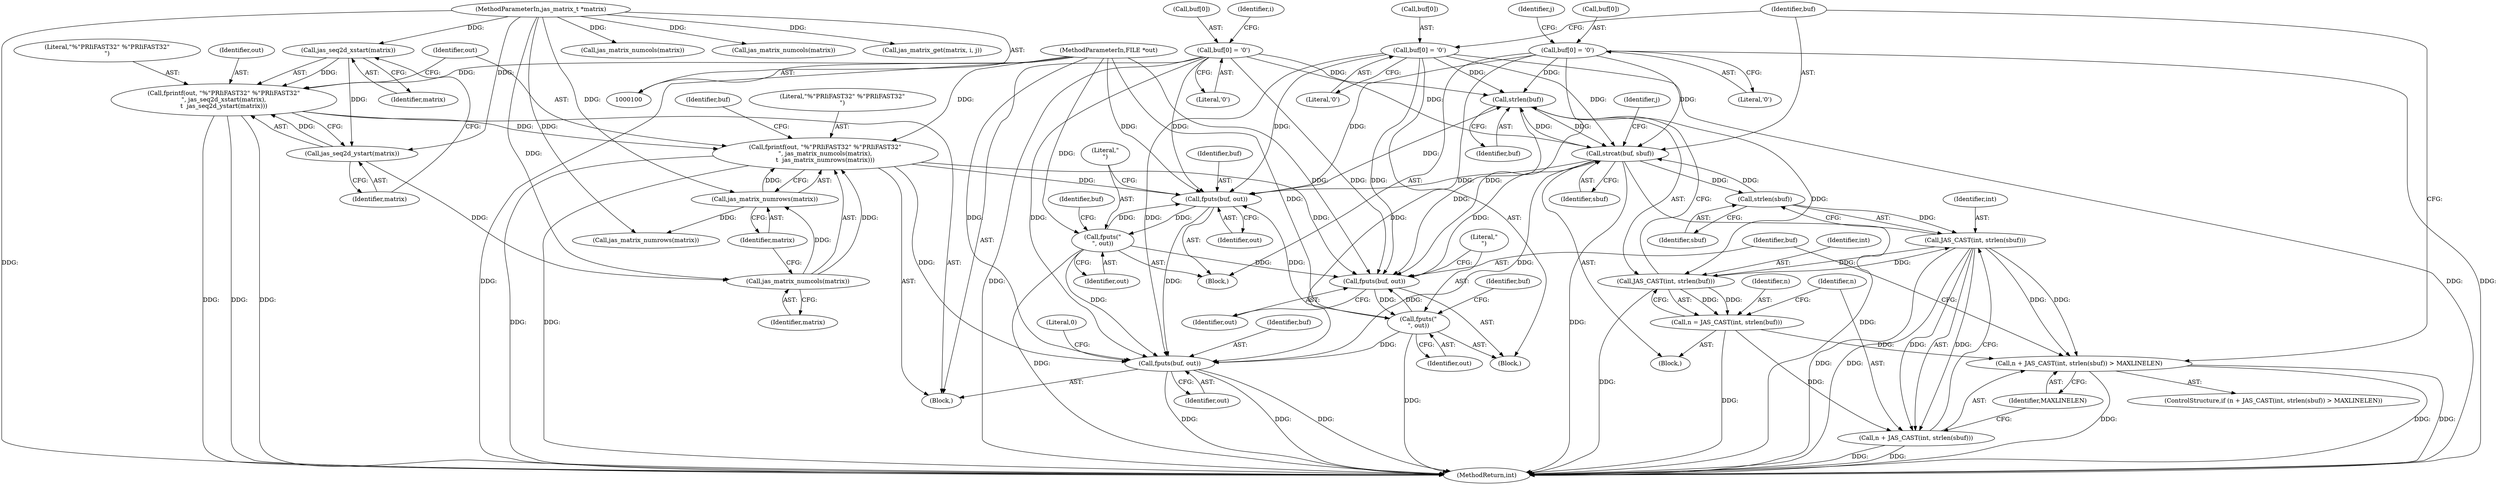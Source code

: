 digraph "0_jasper_d42b2388f7f8e0332c846675133acea151fc557a_29@API" {
"1000161" [label="(Call,strlen(buf))"];
"1000124" [label="(Call,buf[0] = '\0')"];
"1000184" [label="(Call,strcat(buf, sbuf))"];
"1000179" [label="(Call,buf[0] = '\0')"];
"1000161" [label="(Call,strlen(buf))"];
"1000195" [label="(Call,fputs(buf, out))"];
"1000201" [label="(Call,buf[0] = '\0')"];
"1000176" [label="(Call,fputs(\"\n\", out))"];
"1000173" [label="(Call,fputs(buf, out))"];
"1000198" [label="(Call,fputs(\"\n\", out))"];
"1000102" [label="(MethodParameterIn,FILE *out)"];
"1000117" [label="(Call,fprintf(out, \"%\"PRIiFAST32\" %\"PRIiFAST32\"\n\", jas_matrix_numcols(matrix),\n\t  jas_matrix_numrows(matrix)))"];
"1000110" [label="(Call,fprintf(out, \"%\"PRIiFAST32\" %\"PRIiFAST32\"\n\", jas_seq2d_xstart(matrix),\n\t  jas_seq2d_ystart(matrix)))"];
"1000113" [label="(Call,jas_seq2d_xstart(matrix))"];
"1000101" [label="(MethodParameterIn,jas_matrix_t *matrix)"];
"1000115" [label="(Call,jas_seq2d_ystart(matrix))"];
"1000120" [label="(Call,jas_matrix_numcols(matrix))"];
"1000122" [label="(Call,jas_matrix_numrows(matrix))"];
"1000169" [label="(Call,strlen(sbuf))"];
"1000159" [label="(Call,JAS_CAST(int, strlen(buf)))"];
"1000157" [label="(Call,n = JAS_CAST(int, strlen(buf)))"];
"1000164" [label="(Call,n + JAS_CAST(int, strlen(sbuf)) > MAXLINELEN)"];
"1000165" [label="(Call,n + JAS_CAST(int, strlen(sbuf)))"];
"1000167" [label="(Call,JAS_CAST(int, strlen(sbuf)))"];
"1000206" [label="(Call,fputs(buf, out))"];
"1000191" [label="(Call,jas_matrix_numcols(matrix))"];
"1000165" [label="(Call,n + JAS_CAST(int, strlen(sbuf)))"];
"1000197" [label="(Identifier,out)"];
"1000177" [label="(Literal,\"\n\")"];
"1000146" [label="(Call,jas_matrix_numcols(matrix))"];
"1000112" [label="(Literal,\"%\"PRIiFAST32\" %\"PRIiFAST32\"\n\")"];
"1000164" [label="(Call,n + JAS_CAST(int, strlen(sbuf)) > MAXLINELEN)"];
"1000122" [label="(Call,jas_matrix_numrows(matrix))"];
"1000176" [label="(Call,fputs(\"\n\", out))"];
"1000183" [label="(Literal,'\0')"];
"1000195" [label="(Call,fputs(buf, out))"];
"1000169" [label="(Call,strlen(sbuf))"];
"1000174" [label="(Identifier,buf)"];
"1000113" [label="(Call,jas_seq2d_xstart(matrix))"];
"1000116" [label="(Identifier,matrix)"];
"1000179" [label="(Call,buf[0] = '\0')"];
"1000114" [label="(Identifier,matrix)"];
"1000200" [label="(Identifier,out)"];
"1000170" [label="(Identifier,sbuf)"];
"1000180" [label="(Call,buf[0])"];
"1000194" [label="(Block,)"];
"1000126" [label="(Identifier,buf)"];
"1000101" [label="(MethodParameterIn,jas_matrix_t *matrix)"];
"1000111" [label="(Identifier,out)"];
"1000118" [label="(Identifier,out)"];
"1000166" [label="(Identifier,n)"];
"1000125" [label="(Call,buf[0])"];
"1000206" [label="(Call,fputs(buf, out))"];
"1000160" [label="(Identifier,int)"];
"1000173" [label="(Call,fputs(buf, out))"];
"1000211" [label="(MethodReturn,int)"];
"1000207" [label="(Identifier,buf)"];
"1000128" [label="(Literal,'\0')"];
"1000205" [label="(Literal,'\0')"];
"1000158" [label="(Identifier,n)"];
"1000198" [label="(Call,fputs(\"\n\", out))"];
"1000208" [label="(Identifier,out)"];
"1000186" [label="(Identifier,sbuf)"];
"1000103" [label="(Block,)"];
"1000203" [label="(Identifier,buf)"];
"1000181" [label="(Identifier,buf)"];
"1000110" [label="(Call,fprintf(out, \"%\"PRIiFAST32\" %\"PRIiFAST32\"\n\", jas_seq2d_xstart(matrix),\n\t  jas_seq2d_ystart(matrix)))"];
"1000210" [label="(Literal,0)"];
"1000131" [label="(Identifier,i)"];
"1000150" [label="(Block,)"];
"1000171" [label="(Identifier,MAXLINELEN)"];
"1000178" [label="(Identifier,out)"];
"1000199" [label="(Literal,\"\n\")"];
"1000115" [label="(Call,jas_seq2d_ystart(matrix))"];
"1000167" [label="(Call,JAS_CAST(int, strlen(sbuf)))"];
"1000162" [label="(Identifier,buf)"];
"1000202" [label="(Call,buf[0])"];
"1000149" [label="(Identifier,j)"];
"1000153" [label="(Call,jas_matrix_get(matrix, i, j))"];
"1000121" [label="(Identifier,matrix)"];
"1000185" [label="(Identifier,buf)"];
"1000102" [label="(MethodParameterIn,FILE *out)"];
"1000123" [label="(Identifier,matrix)"];
"1000135" [label="(Call,jas_matrix_numrows(matrix))"];
"1000161" [label="(Call,strlen(buf))"];
"1000201" [label="(Call,buf[0] = '\0')"];
"1000157" [label="(Call,n = JAS_CAST(int, strlen(buf)))"];
"1000184" [label="(Call,strcat(buf, sbuf))"];
"1000196" [label="(Identifier,buf)"];
"1000189" [label="(Identifier,j)"];
"1000175" [label="(Identifier,out)"];
"1000159" [label="(Call,JAS_CAST(int, strlen(buf)))"];
"1000124" [label="(Call,buf[0] = '\0')"];
"1000117" [label="(Call,fprintf(out, \"%\"PRIiFAST32\" %\"PRIiFAST32\"\n\", jas_matrix_numcols(matrix),\n\t  jas_matrix_numrows(matrix)))"];
"1000120" [label="(Call,jas_matrix_numcols(matrix))"];
"1000168" [label="(Identifier,int)"];
"1000119" [label="(Literal,\"%\"PRIiFAST32\" %\"PRIiFAST32\"\n\")"];
"1000172" [label="(Block,)"];
"1000163" [label="(ControlStructure,if (n + JAS_CAST(int, strlen(sbuf)) > MAXLINELEN))"];
"1000161" -> "1000159"  [label="AST: "];
"1000161" -> "1000162"  [label="CFG: "];
"1000162" -> "1000161"  [label="AST: "];
"1000159" -> "1000161"  [label="CFG: "];
"1000161" -> "1000159"  [label="DDG: "];
"1000124" -> "1000161"  [label="DDG: "];
"1000184" -> "1000161"  [label="DDG: "];
"1000179" -> "1000161"  [label="DDG: "];
"1000195" -> "1000161"  [label="DDG: "];
"1000201" -> "1000161"  [label="DDG: "];
"1000161" -> "1000173"  [label="DDG: "];
"1000161" -> "1000184"  [label="DDG: "];
"1000124" -> "1000103"  [label="AST: "];
"1000124" -> "1000128"  [label="CFG: "];
"1000125" -> "1000124"  [label="AST: "];
"1000128" -> "1000124"  [label="AST: "];
"1000131" -> "1000124"  [label="CFG: "];
"1000124" -> "1000211"  [label="DDG: "];
"1000124" -> "1000173"  [label="DDG: "];
"1000124" -> "1000184"  [label="DDG: "];
"1000124" -> "1000195"  [label="DDG: "];
"1000124" -> "1000206"  [label="DDG: "];
"1000184" -> "1000150"  [label="AST: "];
"1000184" -> "1000186"  [label="CFG: "];
"1000185" -> "1000184"  [label="AST: "];
"1000186" -> "1000184"  [label="AST: "];
"1000189" -> "1000184"  [label="CFG: "];
"1000184" -> "1000211"  [label="DDG: "];
"1000184" -> "1000211"  [label="DDG: "];
"1000184" -> "1000169"  [label="DDG: "];
"1000179" -> "1000184"  [label="DDG: "];
"1000173" -> "1000184"  [label="DDG: "];
"1000201" -> "1000184"  [label="DDG: "];
"1000169" -> "1000184"  [label="DDG: "];
"1000184" -> "1000195"  [label="DDG: "];
"1000184" -> "1000206"  [label="DDG: "];
"1000179" -> "1000172"  [label="AST: "];
"1000179" -> "1000183"  [label="CFG: "];
"1000180" -> "1000179"  [label="AST: "];
"1000183" -> "1000179"  [label="AST: "];
"1000185" -> "1000179"  [label="CFG: "];
"1000179" -> "1000211"  [label="DDG: "];
"1000179" -> "1000173"  [label="DDG: "];
"1000179" -> "1000195"  [label="DDG: "];
"1000179" -> "1000206"  [label="DDG: "];
"1000195" -> "1000194"  [label="AST: "];
"1000195" -> "1000197"  [label="CFG: "];
"1000196" -> "1000195"  [label="AST: "];
"1000197" -> "1000195"  [label="AST: "];
"1000199" -> "1000195"  [label="CFG: "];
"1000201" -> "1000195"  [label="DDG: "];
"1000176" -> "1000195"  [label="DDG: "];
"1000198" -> "1000195"  [label="DDG: "];
"1000117" -> "1000195"  [label="DDG: "];
"1000102" -> "1000195"  [label="DDG: "];
"1000195" -> "1000198"  [label="DDG: "];
"1000195" -> "1000206"  [label="DDG: "];
"1000201" -> "1000194"  [label="AST: "];
"1000201" -> "1000205"  [label="CFG: "];
"1000202" -> "1000201"  [label="AST: "];
"1000205" -> "1000201"  [label="AST: "];
"1000149" -> "1000201"  [label="CFG: "];
"1000201" -> "1000211"  [label="DDG: "];
"1000201" -> "1000173"  [label="DDG: "];
"1000201" -> "1000206"  [label="DDG: "];
"1000176" -> "1000172"  [label="AST: "];
"1000176" -> "1000178"  [label="CFG: "];
"1000177" -> "1000176"  [label="AST: "];
"1000178" -> "1000176"  [label="AST: "];
"1000181" -> "1000176"  [label="CFG: "];
"1000176" -> "1000211"  [label="DDG: "];
"1000176" -> "1000173"  [label="DDG: "];
"1000173" -> "1000176"  [label="DDG: "];
"1000102" -> "1000176"  [label="DDG: "];
"1000176" -> "1000206"  [label="DDG: "];
"1000173" -> "1000172"  [label="AST: "];
"1000173" -> "1000175"  [label="CFG: "];
"1000174" -> "1000173"  [label="AST: "];
"1000175" -> "1000173"  [label="AST: "];
"1000177" -> "1000173"  [label="CFG: "];
"1000198" -> "1000173"  [label="DDG: "];
"1000117" -> "1000173"  [label="DDG: "];
"1000102" -> "1000173"  [label="DDG: "];
"1000198" -> "1000194"  [label="AST: "];
"1000198" -> "1000200"  [label="CFG: "];
"1000199" -> "1000198"  [label="AST: "];
"1000200" -> "1000198"  [label="AST: "];
"1000203" -> "1000198"  [label="CFG: "];
"1000198" -> "1000211"  [label="DDG: "];
"1000102" -> "1000198"  [label="DDG: "];
"1000198" -> "1000206"  [label="DDG: "];
"1000102" -> "1000100"  [label="AST: "];
"1000102" -> "1000211"  [label="DDG: "];
"1000102" -> "1000110"  [label="DDG: "];
"1000102" -> "1000117"  [label="DDG: "];
"1000102" -> "1000206"  [label="DDG: "];
"1000117" -> "1000103"  [label="AST: "];
"1000117" -> "1000122"  [label="CFG: "];
"1000118" -> "1000117"  [label="AST: "];
"1000119" -> "1000117"  [label="AST: "];
"1000120" -> "1000117"  [label="AST: "];
"1000122" -> "1000117"  [label="AST: "];
"1000126" -> "1000117"  [label="CFG: "];
"1000117" -> "1000211"  [label="DDG: "];
"1000117" -> "1000211"  [label="DDG: "];
"1000110" -> "1000117"  [label="DDG: "];
"1000120" -> "1000117"  [label="DDG: "];
"1000122" -> "1000117"  [label="DDG: "];
"1000117" -> "1000206"  [label="DDG: "];
"1000110" -> "1000103"  [label="AST: "];
"1000110" -> "1000115"  [label="CFG: "];
"1000111" -> "1000110"  [label="AST: "];
"1000112" -> "1000110"  [label="AST: "];
"1000113" -> "1000110"  [label="AST: "];
"1000115" -> "1000110"  [label="AST: "];
"1000118" -> "1000110"  [label="CFG: "];
"1000110" -> "1000211"  [label="DDG: "];
"1000110" -> "1000211"  [label="DDG: "];
"1000110" -> "1000211"  [label="DDG: "];
"1000113" -> "1000110"  [label="DDG: "];
"1000115" -> "1000110"  [label="DDG: "];
"1000113" -> "1000114"  [label="CFG: "];
"1000114" -> "1000113"  [label="AST: "];
"1000116" -> "1000113"  [label="CFG: "];
"1000101" -> "1000113"  [label="DDG: "];
"1000113" -> "1000115"  [label="DDG: "];
"1000101" -> "1000100"  [label="AST: "];
"1000101" -> "1000211"  [label="DDG: "];
"1000101" -> "1000115"  [label="DDG: "];
"1000101" -> "1000120"  [label="DDG: "];
"1000101" -> "1000122"  [label="DDG: "];
"1000101" -> "1000135"  [label="DDG: "];
"1000101" -> "1000146"  [label="DDG: "];
"1000101" -> "1000153"  [label="DDG: "];
"1000101" -> "1000191"  [label="DDG: "];
"1000115" -> "1000116"  [label="CFG: "];
"1000116" -> "1000115"  [label="AST: "];
"1000115" -> "1000120"  [label="DDG: "];
"1000120" -> "1000121"  [label="CFG: "];
"1000121" -> "1000120"  [label="AST: "];
"1000123" -> "1000120"  [label="CFG: "];
"1000120" -> "1000122"  [label="DDG: "];
"1000122" -> "1000123"  [label="CFG: "];
"1000123" -> "1000122"  [label="AST: "];
"1000122" -> "1000135"  [label="DDG: "];
"1000169" -> "1000167"  [label="AST: "];
"1000169" -> "1000170"  [label="CFG: "];
"1000170" -> "1000169"  [label="AST: "];
"1000167" -> "1000169"  [label="CFG: "];
"1000169" -> "1000167"  [label="DDG: "];
"1000159" -> "1000157"  [label="AST: "];
"1000160" -> "1000159"  [label="AST: "];
"1000157" -> "1000159"  [label="CFG: "];
"1000159" -> "1000211"  [label="DDG: "];
"1000159" -> "1000157"  [label="DDG: "];
"1000159" -> "1000157"  [label="DDG: "];
"1000167" -> "1000159"  [label="DDG: "];
"1000159" -> "1000167"  [label="DDG: "];
"1000157" -> "1000150"  [label="AST: "];
"1000158" -> "1000157"  [label="AST: "];
"1000166" -> "1000157"  [label="CFG: "];
"1000157" -> "1000211"  [label="DDG: "];
"1000157" -> "1000164"  [label="DDG: "];
"1000157" -> "1000165"  [label="DDG: "];
"1000164" -> "1000163"  [label="AST: "];
"1000164" -> "1000171"  [label="CFG: "];
"1000165" -> "1000164"  [label="AST: "];
"1000171" -> "1000164"  [label="AST: "];
"1000174" -> "1000164"  [label="CFG: "];
"1000185" -> "1000164"  [label="CFG: "];
"1000164" -> "1000211"  [label="DDG: "];
"1000164" -> "1000211"  [label="DDG: "];
"1000164" -> "1000211"  [label="DDG: "];
"1000167" -> "1000164"  [label="DDG: "];
"1000167" -> "1000164"  [label="DDG: "];
"1000165" -> "1000167"  [label="CFG: "];
"1000166" -> "1000165"  [label="AST: "];
"1000167" -> "1000165"  [label="AST: "];
"1000171" -> "1000165"  [label="CFG: "];
"1000165" -> "1000211"  [label="DDG: "];
"1000165" -> "1000211"  [label="DDG: "];
"1000167" -> "1000165"  [label="DDG: "];
"1000167" -> "1000165"  [label="DDG: "];
"1000168" -> "1000167"  [label="AST: "];
"1000167" -> "1000211"  [label="DDG: "];
"1000167" -> "1000211"  [label="DDG: "];
"1000206" -> "1000103"  [label="AST: "];
"1000206" -> "1000208"  [label="CFG: "];
"1000207" -> "1000206"  [label="AST: "];
"1000208" -> "1000206"  [label="AST: "];
"1000210" -> "1000206"  [label="CFG: "];
"1000206" -> "1000211"  [label="DDG: "];
"1000206" -> "1000211"  [label="DDG: "];
"1000206" -> "1000211"  [label="DDG: "];
}
